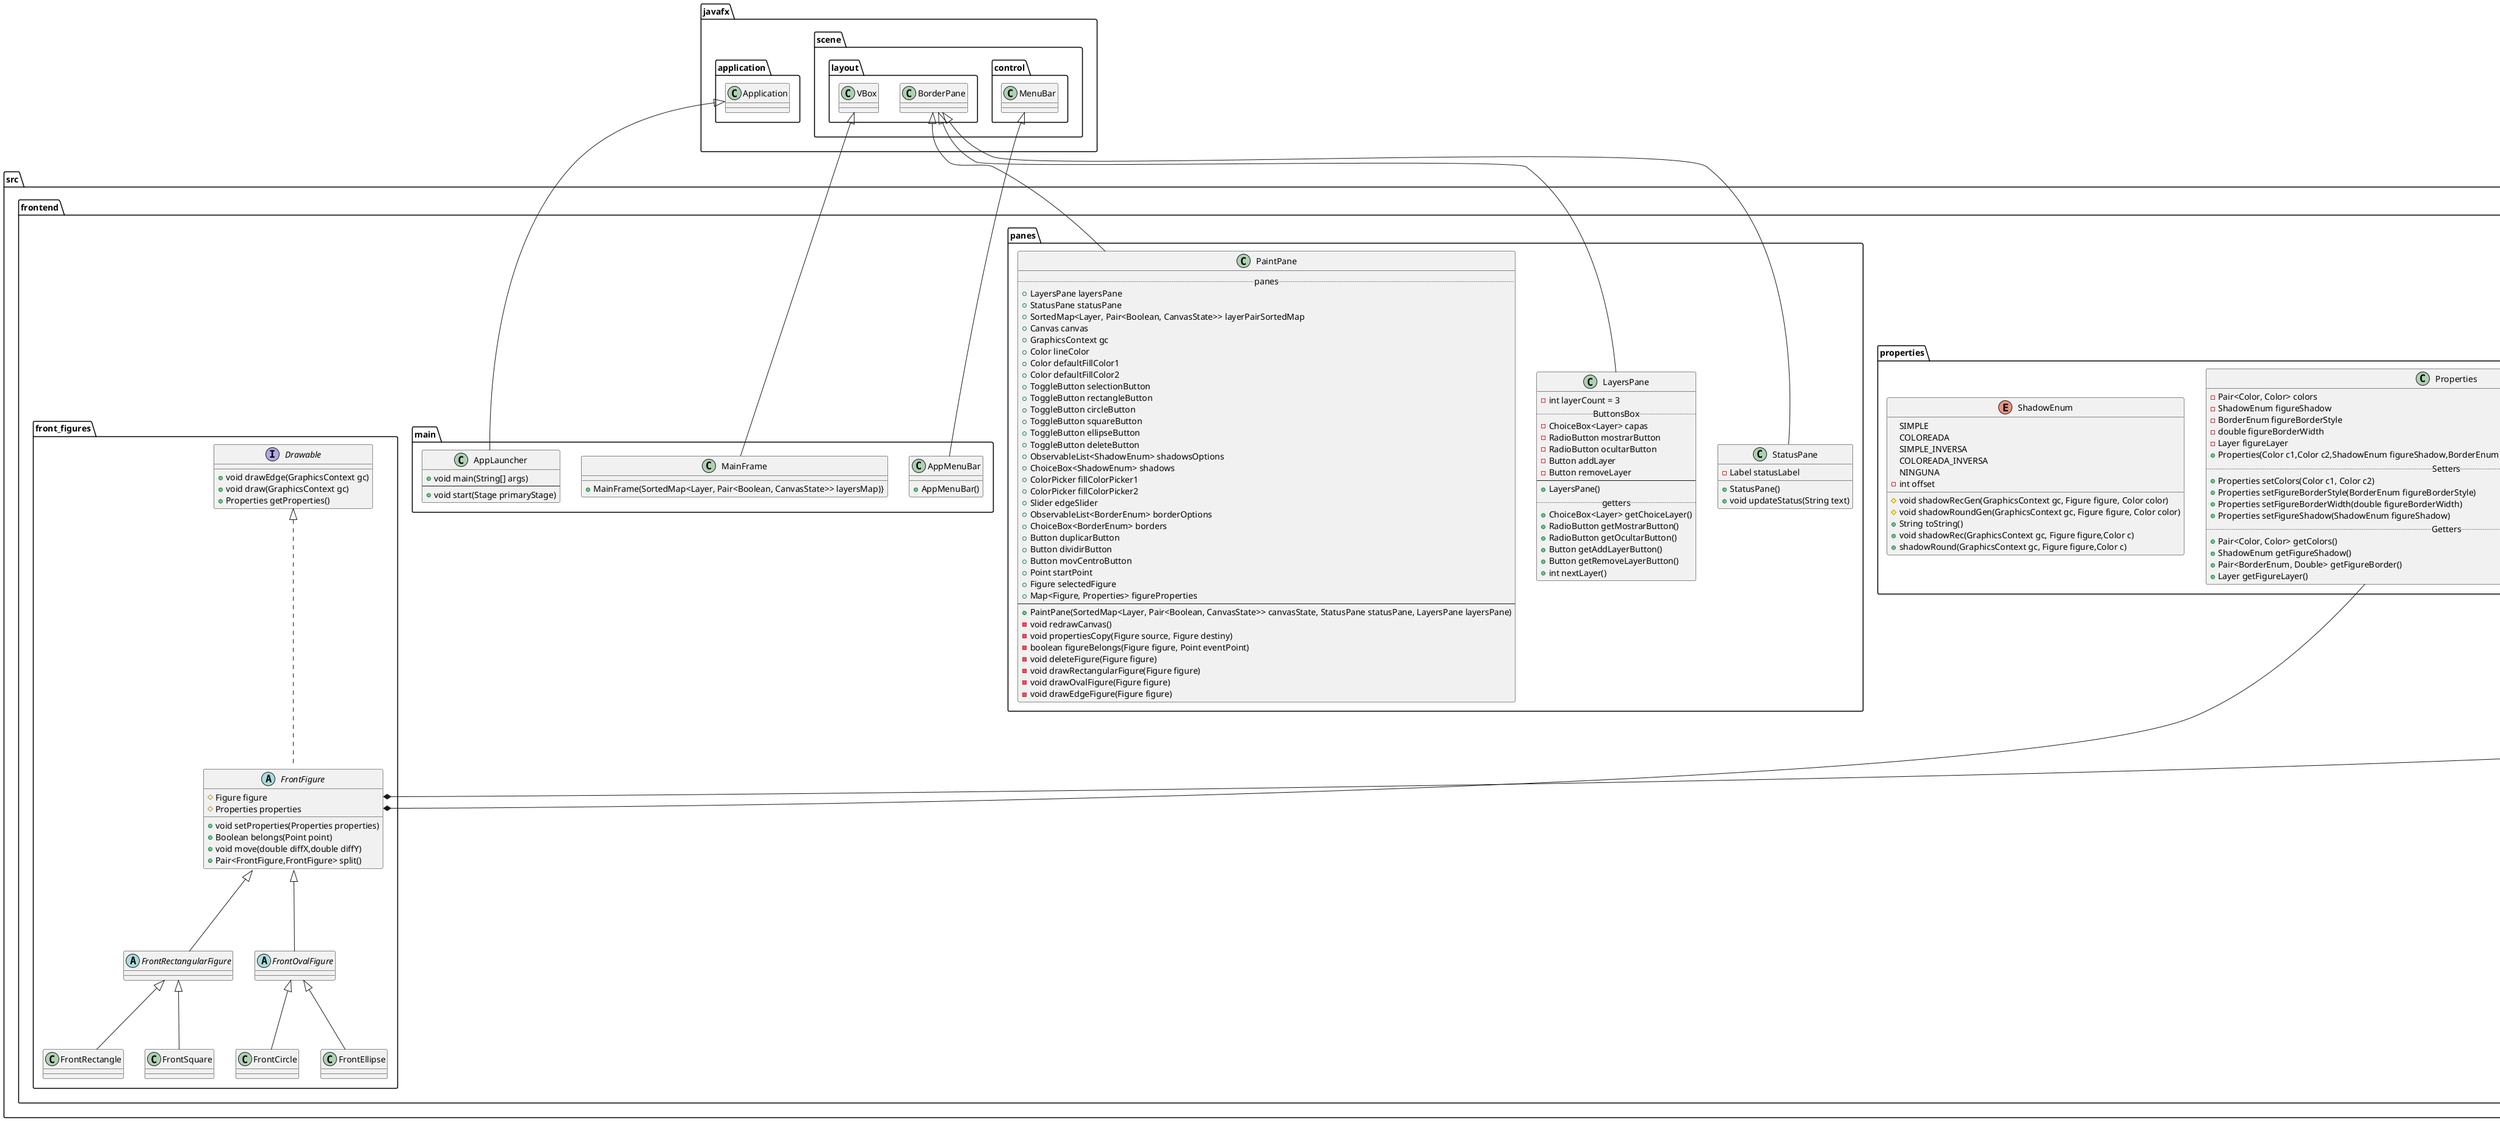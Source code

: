 @startuml

interface src.backend.model.Figure{
    +   {static} int OFFSET = 10
    .. getters ..
    +   double getLeft()
    +   double getTop()
    +   double getHeight()
    +   double getWidth()
    +   Point getCenter()
.. Other methods ..
    +   boolean belongs(Point eventPoint)
    +   void move(double diffX, double diffY)
    +   Figure duplicate()
    +   Pair<Figure,Figure> split()
}
class src.backend.model.Ellipse implements src.backend.model.Figure{
    #   Point centerPoint
    -   double sMayorAxis
    -   double sMinorAxis
    +   Ellipse(Point centerPoint, double sMayorAxis, double sMinorAxis)
    .. getters ..
    +   Point getCenterPoint()
    +   double getsMayorAxis()
    +   double getsMinorAxis()
    +   String toString()
}
class src.backend.model.Circle extends src.backend.model.Ellipse{
    +   Circle(Point centerPoint, double radius)
    .. getters ..
    +   double getRadius()
}
class src.backend.model.Rectangle implements src.backend.model.Figure{
    -   Point topLeft
    -   Point bottomRight
    +   Rectangle(Point topLeft, Point bottomRight)
    .. getters ..
    +   Point getTopLeft()
    +   Point getBottomRight()
    +   String toString()
}
class src.backend.model.Square extends src.backend.model.Rectangle{
    -   double size
    +   Square(Point topLeft, double size)
}
class src.backend.model.Point{
    -   double x
    -   double y
    .. getters ..
    +   double getX()
    +   double getY()
    +   double getDistanceX(Point point)
    +   double getDistanceY(Point point)
    +   String toString()
    .. setters ..
    +   void setX(double x)
    +   void setY(double y)
}
Ellipse::centerPoint *-right- Point : contains
Rectangle::topLeft *-left- Point : contains
Rectangle::bottomRight *-left- Point : contains
class src.frontend.main.AppLauncher extends javafx.application.Application{
    + void main(String[] args)
    --
    + void start(Stage primaryStage)
}
class src.frontend.main.MainFrame extends javafx.scene.layout.VBox{
    +   MainFrame(SortedMap<Layer, Pair<Boolean, CanvasState>> layersMap)}
}
class src.frontend.main.AppMenuBar extends javafx.scene.control.MenuBar{
    +   AppMenuBar()
}
enum src.frontend.properties.BorderEnum{
    NORMAL
    PUNTEADO_SIMPLE
    PUNTEADO_COMPLEJO
    +   String toString()
    +   void setPattern(GraphicsContext gc)
}
interface java.lang.Comparable<T>
class src.frontend.properties.Layer implements java.lang.Comparable<Layer>{
    -   int layer
    +   Layer(int layer)
    +   int getLayer()
    +   String toString()
    +   int compareTo(Layer o)
    +   boolean equals(Object o)
}
class src.frontend.panes.LayersPane extends javafx.scene.layout.BorderPane{
    -   int layerCount = 3
    .. ButtonsBox ..
    -   ChoiceBox<Layer> capas
    -   RadioButton mostrarButton
    -   RadioButton ocultarButton
    -   Button addLayer
    -   Button removeLayer
--
    +   LayersPane()
    .. getters ..
    +   ChoiceBox<Layer> getChoiceLayer()
    +   RadioButton getMostrarButton()
    +   RadioButton getOcultarButton()
    +   Button getAddLayerButton()
    +   Button getRemoveLayerButton()
    +   int nextLayer()
}
class src.frontend.properties.Properties{
    -   Pair<Color, Color> colors
    -   ShadowEnum figureShadow
    -   BorderEnum figureBorderStyle
    -   double figureBorderWidth
    -   Layer figureLayer
    +   Properties(Color c1,Color c2,ShadowEnum figureShadow,BorderEnum figureBorder,double width,Layer figureLayer)
    ..Setters..
    +   Properties setColors(Color c1, Color c2)
    +   Properties setFigureBorderStyle(BorderEnum figureBorderStyle)
    +   Properties setFigureBorderWidth(double figureBorderWidth)
    +   Properties setFigureShadow(ShadowEnum figureShadow)
    ..Getters..
    +   Pair<Color, Color> getColors()
    +   ShadowEnum getFigureShadow()
    +   Pair<BorderEnum, Double> getFigureBorder()
    +   Layer getFigureLayer()
}
enum src.frontend.properties.ShadowEnum{
    SIMPLE
    COLOREADA
    SIMPLE_INVERSA
    COLOREADA_INVERSA
    NINGUNA
    -   int offset
    #   void shadowRecGen(GraphicsContext gc, Figure figure, Color color)
    #   void shadowRoundGen(GraphicsContext gc, Figure figure, Color color)
    +   String toString()
    +   void shadowRec(GraphicsContext gc, Figure figure,Color c)
    +   shadowRound(GraphicsContext gc, Figure figure,Color c)
}
class src.frontend.panes.StatusPane extends javafx.scene.layout.BorderPane{
    -   Label statusLabel
    +   StatusPane()
    +   void updateStatus(String text)
}
class src.frontend.panes.PaintPane extends javafx.scene.layout.BorderPane{
    .. panes ..
    +   LayersPane layersPane
    +   StatusPane statusPane
    +   SortedMap<Layer, Pair<Boolean, CanvasState>> layerPairSortedMap
    +   Canvas canvas
    +   GraphicsContext gc
    +   Color lineColor
    +   Color defaultFillColor1
    +   Color defaultFillColor2
    +   ToggleButton selectionButton
    +   ToggleButton rectangleButton
    +   ToggleButton circleButton
    +   ToggleButton squareButton
    +   ToggleButton ellipseButton
    +   ToggleButton deleteButton
    +   ObservableList<ShadowEnum> shadowsOptions
    +   ChoiceBox<ShadowEnum> shadows
    +   ColorPicker fillColorPicker1
    +   ColorPicker fillColorPicker2
    +   Slider edgeSlider
    +   ObservableList<BorderEnum> borderOptions
    +   ChoiceBox<BorderEnum> borders
    +   Button duplicarButton
    +   Button dividirButton
    +   Button movCentroButton
    +   Point startPoint
    +   Figure selectedFigure
    +   Map<Figure, Properties> figureProperties
    --
    +   PaintPane(SortedMap<Layer, Pair<Boolean, CanvasState>> canvasState, StatusPane statusPane, LayersPane layersPane)
    -   void redrawCanvas()
    -   void propertiesCopy(Figure source, Figure destiny)
    -   boolean figureBelongs(Figure figure, Point eventPoint)
    -   void deleteFigure(Figure figure)
    -   void drawRectangularFigure(Figure figure)
    -   void drawOvalFigure(Figure figure)
    -   void drawEdgeFigure(Figure figure)
}
interface src.frontend.front_figures.Drawable{
    +   void drawEdge(GraphicsContext gc)
    +   void draw(GraphicsContext gc)
    +   Properties getProperties()
}
abstract class src.frontend.front_figures.FrontFigure implements src.frontend.front_figures.Drawable{
    #   Figure figure
    #   Properties properties
    +   void setProperties(Properties properties)
    +   Boolean belongs(Point point)
    +   void move(double diffX,double diffY)
    +   Pair<FrontFigure,FrontFigure> split()
}
src.backend.model.Figure --* src.frontend.front_figures.FrontFigure::figure
src.frontend.properties.Properties --* src.frontend.front_figures.FrontFigure::properties
abstract class src.frontend.front_figures.FrontRectangularFigure extends src.frontend.front_figures.FrontFigure{
}
abstract class src.frontend.front_figures.FrontOvalFigure extends src.frontend.front_figures.FrontFigure{
}
class src.frontend.front_figures.FrontRectangle extends src.frontend.front_figures.FrontRectangularFigure{
}
class src.frontend.front_figures.FrontSquare extends src.frontend.front_figures.FrontRectangularFigure{
}
class src.frontend.front_figures.FrontCircle extends src.frontend.front_figures.FrontOvalFigure{
}
class src.frontend.front_figures.FrontEllipse extends src.frontend.front_figures.FrontOvalFigure{
}
@enduml